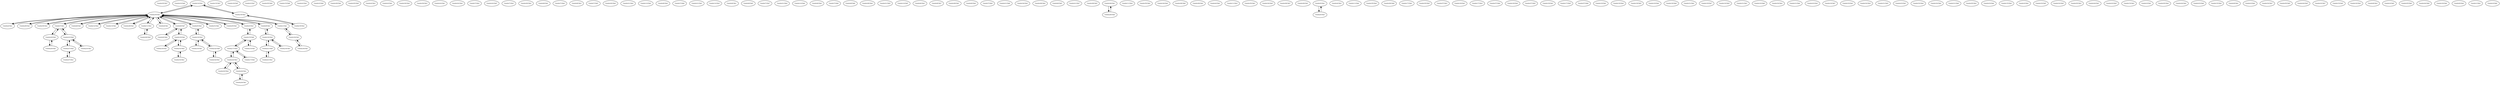digraph RGL__DirectedAdjacencyGraph {
    "Country25/City7" [
        fontsize = 8,
        label = "Country25/City7"
    ]

    "Country23/City9" [
        fontsize = 8,
        label = "Country23/City9"
    ]

    "Country14/City1" [
        fontsize = 8,
        label = "Country14/City1"
    ]

    "Country15/City7" [
        fontsize = 8,
        label = "Country15/City7"
    ]

    "Country16/City5" [
        fontsize = 8,
        label = "Country16/City5"
    ]

    "Country2/City1" [
        fontsize = 8,
        label = "Country2/City1"
    ]

    "Country3/City7" [
        fontsize = 8,
        label = "Country3/City7"
    ]

    "Country29/City1" [
        fontsize = 8,
        label = "Country29/City1"
    ]

    "Country25/City8" [
        fontsize = 8,
        label = "Country25/City8"
    ]

    "Country15/City8" [
        fontsize = 8,
        label = "Country15/City8"
    ]

    "Country2/City2" [
        fontsize = 8,
        label = "Country2/City2"
    ]

    "Country3/City8" [
        fontsize = 8,
        label = "Country3/City8"
    ]

    "Country29/City2" [
        fontsize = 8,
        label = "Country29/City2"
    ]

    "Country25/City9" [
        fontsize = 8,
        label = "Country25/City9"
    ]

    "Country2/City3" [
        fontsize = 8,
        label = "Country2/City3"
    ]

    "Country30/City1" [
        fontsize = 8,
        label = "Country30/City1"
    ]

    "Country2/City4" [
        fontsize = 8,
        label = "Country2/City4"
    ]

    "Country30/City2" [
        fontsize = 8,
        label = "Country30/City2"
    ]

    "Country30/City3" [
        fontsize = 8,
        label = "Country30/City3"
    ]

    "Country22/City1" [
        fontsize = 8,
        label = "Country22/City1"
    ]

    "Country22/City2" [
        fontsize = 8,
        label = "Country22/City2"
    ]

    "Country22/City3" [
        fontsize = 8,
        label = "Country22/City3"
    ]

    "Country7/City1" [
        fontsize = 8,
        label = "Country7/City1"
    ]

    "Country22/City4" [
        fontsize = 8,
        label = "Country22/City4"
    ]

    "Country7/City2" [
        fontsize = 8,
        label = "Country7/City2"
    ]

    "Country20/City1" [
        fontsize = 8,
        label = "Country20/City1"
    ]

    "Country22/City5" [
        fontsize = 8,
        label = "Country22/City5"
    ]

    "Country8/City1" [
        fontsize = 8,
        label = "Country8/City1"
    ]

    "Country7/City3" [
        fontsize = 8,
        label = "Country7/City3"
    ]

    "Country20/City2" [
        fontsize = 8,
        label = "Country20/City2"
    ]

    "Country8/City2" [
        fontsize = 8,
        label = "Country8/City2"
    ]

    "Country7/City4" [
        fontsize = 8,
        label = "Country7/City4"
    ]

    "Country20/City3" [
        fontsize = 8,
        label = "Country20/City3"
    ]

    "Country21/City1" [
        fontsize = 8,
        label = "Country21/City1"
    ]

    "Country12/City1" [
        fontsize = 8,
        label = "Country12/City1"
    ]

    "Country8/City3" [
        fontsize = 8,
        label = "Country8/City3"
    ]

    "Country7/City5" [
        fontsize = 8,
        label = "Country7/City5"
    ]

    "Country20/City4" [
        fontsize = 8,
        label = "Country20/City4"
    ]

    "Country21/City2" [
        fontsize = 8,
        label = "Country21/City2"
    ]

    "Country12/City2" [
        fontsize = 8,
        label = "Country12/City2"
    ]

    "Country8/City4" [
        fontsize = 8,
        label = "Country8/City4"
    ]

    "Country7/City6" [
        fontsize = 8,
        label = "Country7/City6"
    ]

    "Country21/City3" [
        fontsize = 8,
        label = "Country21/City3"
    ]

    "Country13/City1" [
        fontsize = 8,
        label = "Country13/City1"
    ]

    "Country12/City3" [
        fontsize = 8,
        label = "Country12/City3"
    ]

    "Country6/City1" [
        fontsize = 8,
        label = "Country6/City1"
    ]

    "Country8/City5" [
        fontsize = 8,
        label = "Country8/City5"
    ]

    "Country7/City7" [
        fontsize = 8,
        label = "Country7/City7"
    ]

    "Country28/City1" [
        fontsize = 8,
        label = "Country28/City1"
    ]

    "Country21/City4" [
        fontsize = 8,
        label = "Country21/City4"
    ]

    "Country12/City4" [
        fontsize = 8,
        label = "Country12/City4"
    ]

    "Country6/City2" [
        fontsize = 8,
        label = "Country6/City2"
    ]

    "Country7/City8" [
        fontsize = 8,
        label = "Country7/City8"
    ]

    "Country8/City6" [
        fontsize = 8,
        label = "Country8/City6"
    ]

    "Country28/City2" [
        fontsize = 8,
        label = "Country28/City2"
    ]

    "Country21/City5" [
        fontsize = 8,
        label = "Country21/City5"
    ]

    "Country12/City5" [
        fontsize = 8,
        label = "Country12/City5"
    ]

    "Country6/City3" [
        fontsize = 8,
        label = "Country6/City3"
    ]

    "Country8/City7" [
        fontsize = 8,
        label = "Country8/City7"
    ]

    "Country34/City1" [
        fontsize = 8,
        label = "Country34/City1"
    ]

    "Country28/City3" [
        fontsize = 8,
        label = "Country28/City3"
    ]

    "Country6/City4" [
        fontsize = 8,
        label = "Country6/City4"
    ]

    "Country7/City9" [
        fontsize = 8,
        label = "Country7/City9"
    ]

    "Country21/City6" [
        fontsize = 8,
        label = "Country21/City6"
    ]

    "Country34/City2" [
        fontsize = 8,
        label = "Country34/City2"
    ]

    "Country28/City4" [
        fontsize = 8,
        label = "Country28/City4"
    ]

    "Country6/City5" [
        fontsize = 8,
        label = "Country6/City5"
    ]

    "Country21/City7" [
        fontsize = 8,
        label = "Country21/City7"
    ]

    "Country11/City1" [
        fontsize = 8,
        label = "Country11/City1"
    ]

    "Country35/City1" [
        fontsize = 8,
        label = "Country35/City1"
    ]

    "Country34/City3" [
        fontsize = 8,
        label = "Country34/City3"
    ]

    "Country28/City5" [
        fontsize = 8,
        label = "Country28/City5"
    ]

    "Country26/City1" [
        fontsize = 8,
        label = "Country26/City1"
    ]

    "Country6/City6" [
        fontsize = 8,
        label = "Country6/City6"
    ]

    "Country4/City1" [
        fontsize = 8,
        label = "Country4/City1"
    ]

    "Country21/City8" [
        fontsize = 8,
        label = "Country21/City8"
    ]

    "Country11/City2" [
        fontsize = 8,
        label = "Country11/City2"
    ]

    "Country35/City2" [
        fontsize = 8,
        label = "Country35/City2"
    ]

    "Country34/City4" [
        fontsize = 8,
        label = "Country34/City4"
    ]

    "Country28/City6" [
        fontsize = 8,
        label = "Country28/City6"
    ]

    "Country26/City2" [
        fontsize = 8,
        label = "Country26/City2"
    ]

    "Country6/City7" [
        fontsize = 8,
        label = "Country6/City7"
    ]

    "Country4/City2" [
        fontsize = 8,
        label = "Country4/City2"
    ]

    "Country11/City3" [
        fontsize = 8,
        label = "Country11/City3"
    ]

    "Country35/City3" [
        fontsize = 8,
        label = "Country35/City3"
    ]

    "Country34/City5" [
        fontsize = 8,
        label = "Country34/City5"
    ]

    "Country28/City7" [
        fontsize = 8,
        label = "Country28/City7"
    ]

    "Country27/City1" [
        fontsize = 8,
        label = "Country27/City1"
    ]

    "Country26/City3" [
        fontsize = 8,
        label = "Country26/City3"
    ]

    "Country17/City1" [
        fontsize = 8,
        label = "Country17/City1"
    ]

    "Country18/City1" [
        fontsize = 8,
        label = "Country18/City1"
    ]

    "Country5/City1" [
        fontsize = 8,
        label = "Country5/City1"
    ]

    "Country4/City3" [
        fontsize = 8,
        label = "Country4/City3"
    ]

    "Country11/City4" [
        fontsize = 8,
        label = "Country11/City4"
    ]

    "Country35/City4" [
        fontsize = 8,
        label = "Country35/City4"
    ]

    "Country28/City8" [
        fontsize = 8,
        label = "Country28/City8"
    ]

    "Country27/City2" [
        fontsize = 8,
        label = "Country27/City2"
    ]

    "Country26/City4" [
        fontsize = 8,
        label = "Country26/City4"
    ]

    "Country17/City2" [
        fontsize = 8,
        label = "Country17/City2"
    ]

    "Country18/City2" [
        fontsize = 8,
        label = "Country18/City2"
    ]

    "Country5/City2" [
        fontsize = 8,
        label = "Country5/City2"
    ]

    "Country35/City5" [
        fontsize = 8,
        label = "Country35/City5"
    ]

    "Country27/City3" [
        fontsize = 8,
        label = "Country27/City3"
    ]

    "Country26/City5" [
        fontsize = 8,
        label = "Country26/City5"
    ]

    "Country18/City3" [
        fontsize = 8,
        label = "Country18/City3"
    ]

    "Country19/City1" [
        fontsize = 8,
        label = "Country19/City1"
    ]

    "Country5/City3" [
        fontsize = 8,
        label = "Country5/City3"
    ]

    "Country17/City3" [
        fontsize = 8,
        label = "Country17/City3"
    ]

    "Country27/City4" [
        fontsize = 8,
        label = "Country27/City4"
    ]

    "Country18/City4" [
        fontsize = 8,
        label = "Country18/City4"
    ]

    "Country19/City2" [
        fontsize = 8,
        label = "Country19/City2"
    ]

    "Country17/City4" [
        fontsize = 8,
        label = "Country17/City4"
    ]

    "Country27/City5" [
        fontsize = 8,
        label = "Country27/City5"
    ]

    "Country10/City1" [
        fontsize = 8,
        label = "Country10/City1"
    ]

    "Country19/City3" [
        fontsize = 8,
        label = "Country19/City3"
    ]

    "Country17/City5" [
        fontsize = 8,
        label = "Country17/City5"
    ]

    "Country27/City6" [
        fontsize = 8,
        label = "Country27/City6"
    ]

    "Country10/City2" [
        fontsize = 8,
        label = "Country10/City2"
    ]

    "Country19/City4" [
        fontsize = 8,
        label = "Country19/City4"
    ]

    "Country10/City3" [
        fontsize = 8,
        label = "Country10/City3"
    ]

    "Country19/City5" [
        fontsize = 8,
        label = "Country19/City5"
    ]

    "Country31/City1" [
        fontsize = 8,
        label = "Country31/City1"
    ]

    "Country10/City4" [
        fontsize = 8,
        label = "Country10/City4"
    ]

    "Country19/City6" [
        fontsize = 8,
        label = "Country19/City6"
    ]

    "Country31/City2" [
        fontsize = 8,
        label = "Country31/City2"
    ]

    "Country19/City7" [
        fontsize = 8,
        label = "Country19/City7"
    ]

    "Country10/City5" [
        fontsize = 8,
        label = "Country10/City5"
    ]

    "Country33/City1" [
        fontsize = 8,
        label = "Country33/City1"
    ]

    "Country32/City1" [
        fontsize = 8,
        label = "Country32/City1"
    ]

    "Country31/City3" [
        fontsize = 8,
        label = "Country31/City3"
    ]

    "Country23/City1" [
        fontsize = 8,
        label = "Country23/City1"
    ]

    "Country10/City6" [
        fontsize = 8,
        label = "Country10/City6"
    ]

    "Country33/City2" [
        fontsize = 8,
        label = "Country33/City2"
    ]

    "Country32/City2" [
        fontsize = 8,
        label = "Country32/City2"
    ]

    "Country31/City4" [
        fontsize = 8,
        label = "Country31/City4"
    ]

    "Country23/City2" [
        fontsize = 8,
        label = "Country23/City2"
    ]

    "Country10/City7" [
        fontsize = 8,
        label = "Country10/City7"
    ]

    "Country33/City3" [
        fontsize = 8,
        label = "Country33/City3"
    ]

    "Country32/City3" [
        fontsize = 8,
        label = "Country32/City3"
    ]

    "Country31/City5" [
        fontsize = 8,
        label = "Country31/City5"
    ]

    "Country25/City1" [
        fontsize = 8,
        label = "Country25/City1"
    ]

    "Country24/City1" [
        fontsize = 8,
        label = "Country24/City1"
    ]

    "Country3/City1" [
        fontsize = 8,
        label = "Country3/City1"
    ]

    "Country23/City3" [
        fontsize = 8,
        label = "Country23/City3"
    ]

    "Country15/City1" [
        fontsize = 8,
        label = "Country15/City1"
    ]

    "Country33/City4" [
        fontsize = 8,
        label = "Country33/City4"
    ]

    "Country32/City4" [
        fontsize = 8,
        label = "Country32/City4"
    ]

    "Country31/City6" [
        fontsize = 8,
        label = "Country31/City6"
    ]

    "Country25/City2" [
        fontsize = 8,
        label = "Country25/City2"
    ]

    "Country24/City2" [
        fontsize = 8,
        label = "Country24/City2"
    ]

    "Country23/City4" [
        fontsize = 8,
        label = "Country23/City4"
    ]

    "Country15/City2" [
        fontsize = 8,
        label = "Country15/City2"
    ]

    "Country3/City2" [
        fontsize = 8,
        label = "Country3/City2"
    ]

    "Country33/City5" [
        fontsize = 8,
        label = "Country33/City5"
    ]

    "Country32/City5" [
        fontsize = 8,
        label = "Country32/City5"
    ]

    "Country25/City3" [
        fontsize = 8,
        label = "Country25/City3"
    ]

    "Country24/City3" [
        fontsize = 8,
        label = "Country24/City3"
    ]

    "Country23/City5" [
        fontsize = 8,
        label = "Country23/City5"
    ]

    "Country15/City3" [
        fontsize = 8,
        label = "Country15/City3"
    ]

    "Country16/City1" [
        fontsize = 8,
        label = "Country16/City1"
    ]

    "Country9/City1" [
        fontsize = 8,
        label = "Country9/City1"
    ]

    "Country3/City3" [
        fontsize = 8,
        label = "Country3/City3"
    ]

    "Country32/City6" [
        fontsize = 8,
        label = "Country32/City6"
    ]

    "Country25/City4" [
        fontsize = 8,
        label = "Country25/City4"
    ]

    "Country24/City4" [
        fontsize = 8,
        label = "Country24/City4"
    ]

    "Country23/City6" [
        fontsize = 8,
        label = "Country23/City6"
    ]

    "Country15/City4" [
        fontsize = 8,
        label = "Country15/City4"
    ]

    "Country16/City2" [
        fontsize = 8,
        label = "Country16/City2"
    ]

    "Country9/City2" [
        fontsize = 8,
        label = "Country9/City2"
    ]

    "Country3/City4" [
        fontsize = 8,
        label = "Country3/City4"
    ]

    "Country32/City7" [
        fontsize = 8,
        label = "Country32/City7"
    ]

    "Country25/City5" [
        fontsize = 8,
        label = "Country25/City5"
    ]

    "Country24/City5" [
        fontsize = 8,
        label = "Country24/City5"
    ]

    "Country23/City7" [
        fontsize = 8,
        label = "Country23/City7"
    ]

    "Country15/City5" [
        fontsize = 8,
        label = "Country15/City5"
    ]

    "Country16/City3" [
        fontsize = 8,
        label = "Country16/City3"
    ]

    "Country9/City3" [
        fontsize = 8,
        label = "Country9/City3"
    ]

    "Country1/City1" [
        fontsize = 8,
        label = "Country1/City1"
    ]

    "Country3/City5" [
        fontsize = 8,
        label = "Country3/City5"
    ]

    "Country25/City6" [
        fontsize = 8,
        label = "Country25/City6"
    ]

    "Country24/City6" [
        fontsize = 8,
        label = "Country24/City6"
    ]

    "Country23/City8" [
        fontsize = 8,
        label = "Country23/City8"
    ]

    "Country15/City6" [
        fontsize = 8,
        label = "Country15/City6"
    ]

    "Country16/City4" [
        fontsize = 8,
        label = "Country16/City4"
    ]

    "Country9/City4" [
        fontsize = 8,
        label = "Country9/City4"
    ]

    "Country1/City2" [
        fontsize = 8,
        label = "Country1/City2"
    ]

    "Country3/City6" [
        fontsize = 8,
        label = "Country3/City6"
    ]

    "Country14/City1" -> "Country19/City2" [
        fontsize = 8
    ]

    "Country14/City1" -> "Country35/City1" [
        fontsize = 8
    ]

    "Country2/City1" -> "Country35/City1" [
        fontsize = 8
    ]

    "Country29/City1" -> "Country35/City1" [
        fontsize = 8
    ]

    "Country30/City1" -> "Country35/City1" [
        fontsize = 8
    ]

    "Country22/City3" -> "Country17/City4" [
        fontsize = 8
    ]

    "Country22/City3" -> "Country24/City2" [
        fontsize = 8
    ]

    "Country22/City3" -> "Country22/City4" [
        fontsize = 8
    ]

    "Country7/City1" -> "Country23/City8" [
        fontsize = 8
    ]

    "Country7/City1" -> "Country20/City3" [
        fontsize = 8
    ]

    "Country7/City1" -> "Country35/City1" [
        fontsize = 8
    ]

    "Country22/City4" -> "Country22/City3" [
        fontsize = 8
    ]

    "Country20/City1" -> "Country20/City3" [
        fontsize = 8
    ]

    "Country8/City1" -> "Country35/City1" [
        fontsize = 8
    ]

    "Country20/City3" -> "Country20/City1" [
        fontsize = 8
    ]

    "Country20/City3" -> "Country7/City1" [
        fontsize = 8
    ]

    "Country21/City1" -> "Country21/City8" [
        fontsize = 8
    ]

    "Country12/City1" -> "Country35/City1" [
        fontsize = 8
    ]

    "Country13/City1" -> "Country35/City1" [
        fontsize = 8
    ]

    "Country28/City1" -> "Country35/City1" [
        fontsize = 8
    ]

    "Country34/City1" -> "Country34/City3" [
        fontsize = 8
    ]

    "Country11/City1" -> "Country26/City5" [
        fontsize = 8
    ]

    "Country11/City1" -> "Country35/City1" [
        fontsize = 8
    ]

    "Country35/City1" -> "Country11/City1" [
        fontsize = 8
    ]

    "Country35/City1" -> "Country28/City1" [
        fontsize = 8
    ]

    "Country35/City1" -> "Country29/City1" [
        fontsize = 8
    ]

    "Country35/City1" -> "Country3/City1" [
        fontsize = 8
    ]

    "Country35/City1" -> "Country30/City1" [
        fontsize = 8
    ]

    "Country35/City1" -> "Country8/City1" [
        fontsize = 8
    ]

    "Country35/City1" -> "Country5/City2" [
        fontsize = 8
    ]

    "Country35/City1" -> "Country4/City1" [
        fontsize = 8
    ]

    "Country35/City1" -> "Country31/City1" [
        fontsize = 8
    ]

    "Country35/City1" -> "Country13/City1" [
        fontsize = 8
    ]

    "Country35/City1" -> "Country9/City1" [
        fontsize = 8
    ]

    "Country35/City1" -> "Country7/City1" [
        fontsize = 8
    ]

    "Country35/City1" -> "Country14/City1" [
        fontsize = 8
    ]

    "Country35/City1" -> "Country12/City1" [
        fontsize = 8
    ]

    "Country35/City1" -> "Country6/City7" [
        fontsize = 8
    ]

    "Country35/City1" -> "Country25/City1" [
        fontsize = 8
    ]

    "Country35/City1" -> "Country2/City1" [
        fontsize = 8
    ]

    "Country35/City1" -> "Country1/City1" [
        fontsize = 8
    ]

    "Country34/City3" -> "Country34/City1" [
        fontsize = 8
    ]

    "Country34/City3" -> "Country1/City1" [
        fontsize = 8
    ]

    "Country26/City1" -> "Country26/City4" [
        fontsize = 8
    ]

    "Country6/City6" -> "Country6/City7" [
        fontsize = 8
    ]

    "Country4/City1" -> "Country35/City1" [
        fontsize = 8
    ]

    "Country21/City8" -> "Country21/City1" [
        fontsize = 8
    ]

    "Country21/City8" -> "Country16/City2" [
        fontsize = 8
    ]

    "Country6/City7" -> "Country18/City2" [
        fontsize = 8
    ]

    "Country6/City7" -> "Country6/City6" [
        fontsize = 8
    ]

    "Country6/City7" -> "Country35/City1" [
        fontsize = 8
    ]

    "Country27/City1" -> "Country27/City2" [
        fontsize = 8
    ]

    "Country17/City1" -> "Country17/City4" [
        fontsize = 8
    ]

    "Country18/City1" -> "Country18/City2" [
        fontsize = 8
    ]

    "Country5/City1" -> "Country5/City3" [
        fontsize = 8
    ]

    "Country27/City2" -> "Country23/City8" [
        fontsize = 8
    ]

    "Country27/City2" -> "Country27/City1" [
        fontsize = 8
    ]

    "Country26/City4" -> "Country26/City1" [
        fontsize = 8
    ]

    "Country18/City2" -> "Country18/City1" [
        fontsize = 8
    ]

    "Country18/City2" -> "Country33/City2" [
        fontsize = 8
    ]

    "Country18/City2" -> "Country6/City7" [
        fontsize = 8
    ]

    "Country5/City2" -> "Country35/City1" [
        fontsize = 8
    ]

    "Country5/City2" -> "Country10/City3" [
        fontsize = 8
    ]

    "Country26/City5" -> "Country11/City1" [
        fontsize = 8
    ]

    "Country19/City1" -> "Country19/City2" [
        fontsize = 8
    ]

    "Country5/City3" -> "Country5/City1" [
        fontsize = 8
    ]

    "Country19/City2" -> "Country14/City1" [
        fontsize = 8
    ]

    "Country19/City2" -> "Country19/City1" [
        fontsize = 8
    ]

    "Country17/City4" -> "Country15/City6" [
        fontsize = 8
    ]

    "Country17/City4" -> "Country22/City3" [
        fontsize = 8
    ]

    "Country17/City4" -> "Country17/City1" [
        fontsize = 8
    ]

    "Country10/City1" -> "Country10/City3" [
        fontsize = 8
    ]

    "Country10/City3" -> "Country10/City1" [
        fontsize = 8
    ]

    "Country10/City3" -> "Country5/City2" [
        fontsize = 8
    ]

    "Country10/City3" -> "Country32/City6" [
        fontsize = 8
    ]

    "Country31/City1" -> "Country35/City1" [
        fontsize = 8
    ]

    "Country33/City1" -> "Country33/City2" [
        fontsize = 8
    ]

    "Country32/City1" -> "Country32/City6" [
        fontsize = 8
    ]

    "Country23/City1" -> "Country23/City8" [
        fontsize = 8
    ]

    "Country33/City2" -> "Country18/City2" [
        fontsize = 8
    ]

    "Country33/City2" -> "Country33/City1" [
        fontsize = 8
    ]

    "Country25/City1" -> "Country35/City1" [
        fontsize = 8
    ]

    "Country24/City1" -> "Country24/City2" [
        fontsize = 8
    ]

    "Country3/City1" -> "Country15/City6" [
        fontsize = 8
    ]

    "Country3/City1" -> "Country35/City1" [
        fontsize = 8
    ]

    "Country15/City1" -> "Country15/City6" [
        fontsize = 8
    ]

    "Country24/City2" -> "Country24/City1" [
        fontsize = 8
    ]

    "Country24/City2" -> "Country22/City3" [
        fontsize = 8
    ]

    "Country16/City1" -> "Country16/City2" [
        fontsize = 8
    ]

    "Country9/City1" -> "Country35/City1" [
        fontsize = 8
    ]

    "Country9/City1" -> "Country16/City2" [
        fontsize = 8
    ]

    "Country32/City6" -> "Country32/City1" [
        fontsize = 8
    ]

    "Country32/City6" -> "Country10/City3" [
        fontsize = 8
    ]

    "Country16/City2" -> "Country9/City1" [
        fontsize = 8
    ]

    "Country16/City2" -> "Country21/City8" [
        fontsize = 8
    ]

    "Country16/City2" -> "Country16/City1" [
        fontsize = 8
    ]

    "Country1/City1" -> "Country35/City1" [
        fontsize = 8
    ]

    "Country1/City1" -> "Country34/City3" [
        fontsize = 8
    ]

    "Country23/City8" -> "Country7/City1" [
        fontsize = 8
    ]

    "Country23/City8" -> "Country23/City1" [
        fontsize = 8
    ]

    "Country23/City8" -> "Country27/City2" [
        fontsize = 8
    ]

    "Country15/City6" -> "Country17/City4" [
        fontsize = 8
    ]

    "Country15/City6" -> "Country3/City1" [
        fontsize = 8
    ]

    "Country15/City6" -> "Country15/City1" [
        fontsize = 8
    ]
}

